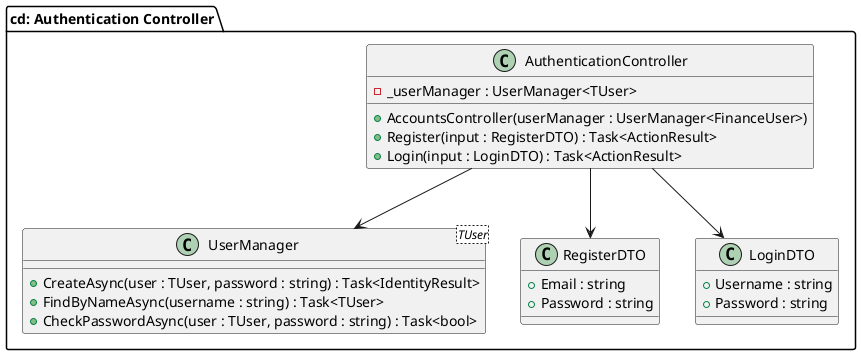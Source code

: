 @startuml
package "cd: Authentication Controller" {

class AuthenticationController {
    - _userManager : UserManager<TUser>
    + AccountsController(userManager : UserManager<FinanceUser>)
    + Register(input : RegisterDTO) : Task<ActionResult>
    + Login(input : LoginDTO) : Task<ActionResult>
}


class UserManager<TUser> {
    + CreateAsync(user : TUser, password : string) : Task<IdentityResult>
    + FindByNameAsync(username : string) : Task<TUser>
    + CheckPasswordAsync(user : TUser, password : string) : Task<bool>
}



class RegisterDTO {
    + Email : string
    + Password : string
}

class LoginDTO {
    + Username : string
    + Password : string
}

AuthenticationController --> UserManager
AuthenticationController --> RegisterDTO
AuthenticationController --> LoginDTO

@enduml
}